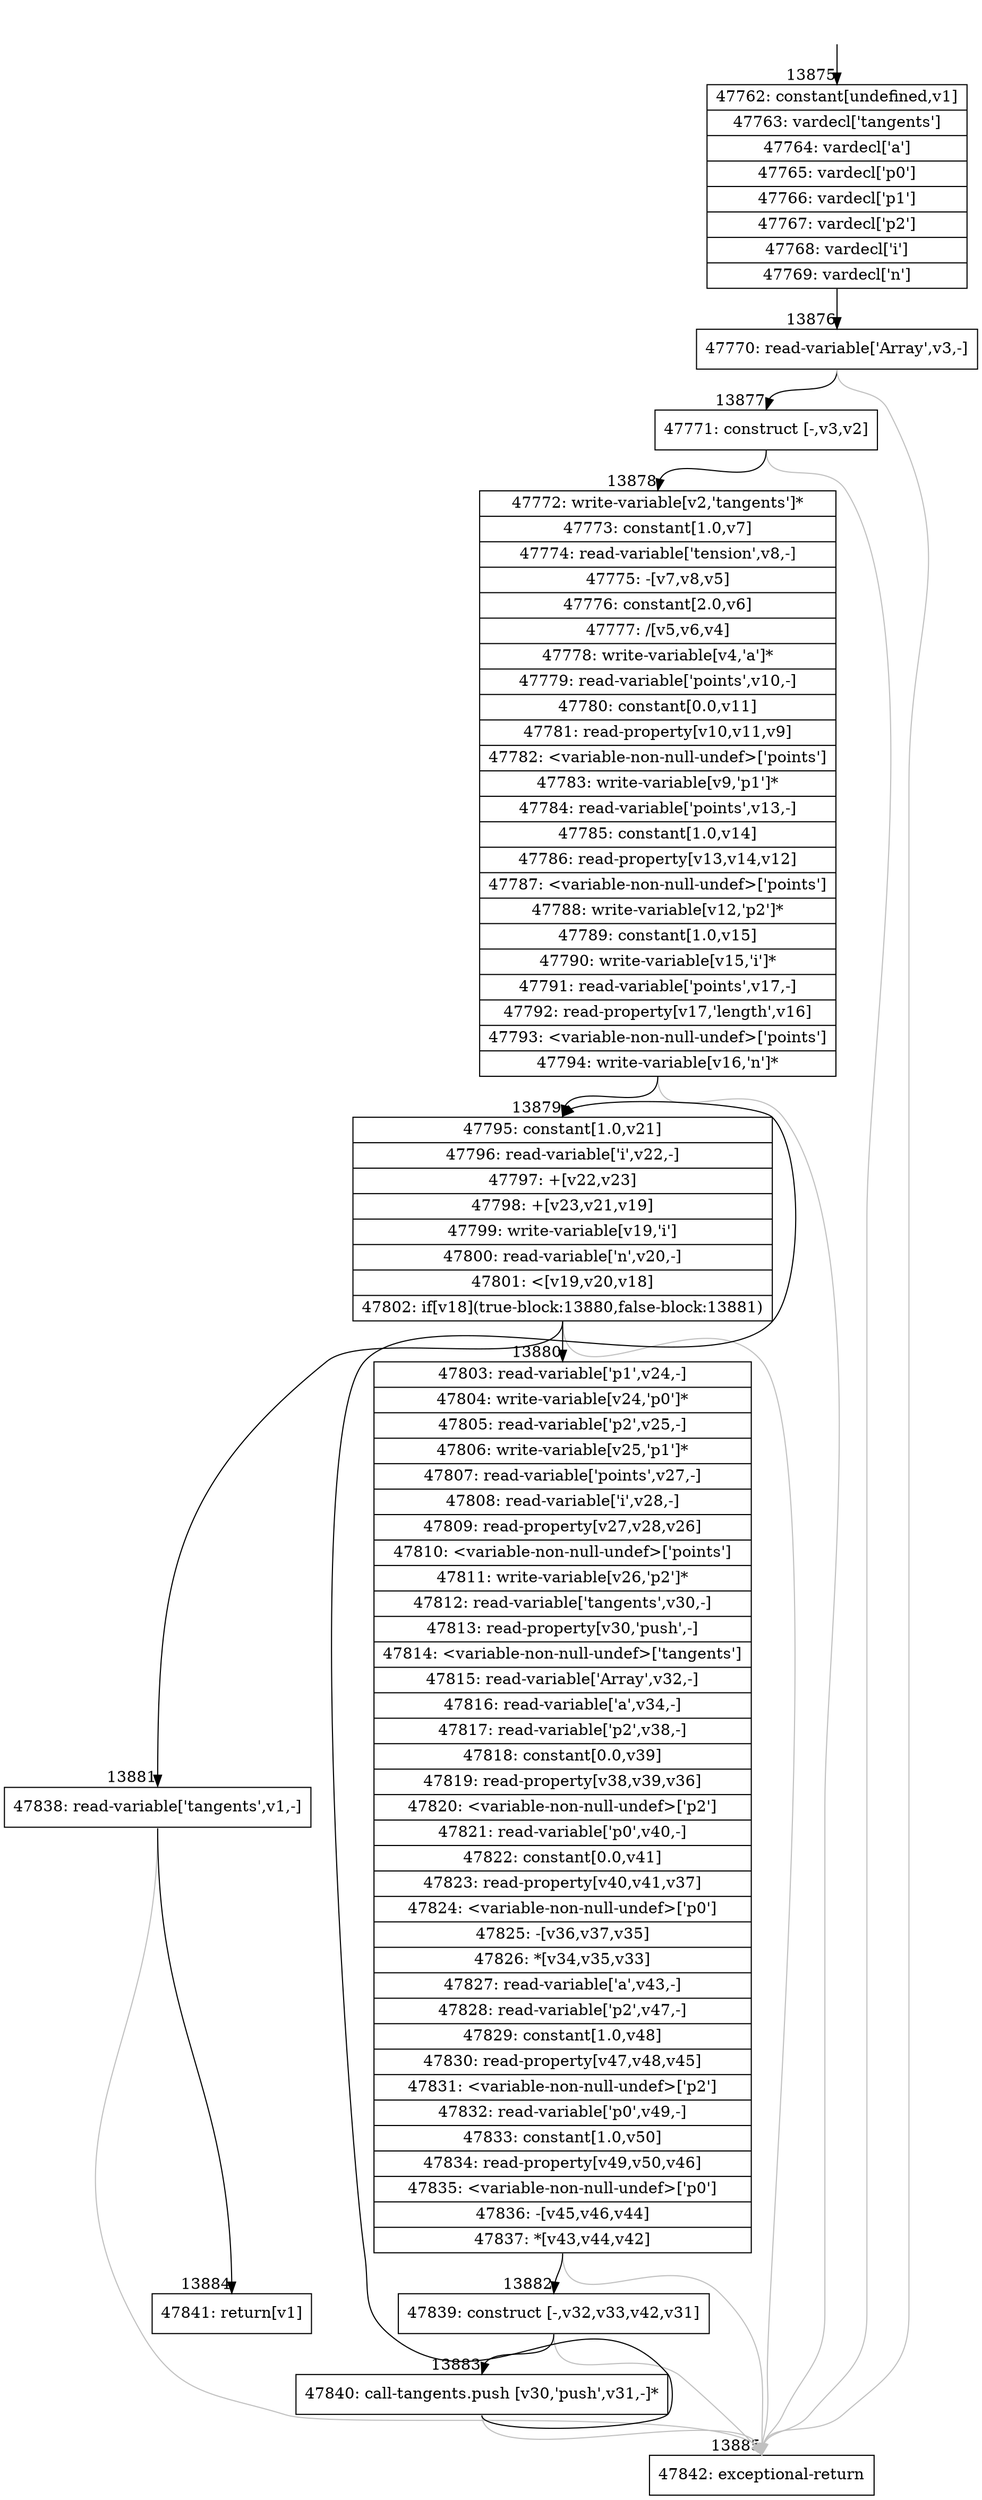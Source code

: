 digraph {
rankdir="TD"
BB_entry1287[shape=none,label=""];
BB_entry1287 -> BB13875 [tailport=s, headport=n, headlabel="    13875"]
BB13875 [shape=record label="{47762: constant[undefined,v1]|47763: vardecl['tangents']|47764: vardecl['a']|47765: vardecl['p0']|47766: vardecl['p1']|47767: vardecl['p2']|47768: vardecl['i']|47769: vardecl['n']}" ] 
BB13875 -> BB13876 [tailport=s, headport=n, headlabel="      13876"]
BB13876 [shape=record label="{47770: read-variable['Array',v3,-]}" ] 
BB13876 -> BB13877 [tailport=s, headport=n, headlabel="      13877"]
BB13876 -> BB13885 [tailport=s, headport=n, color=gray, headlabel="      13885"]
BB13877 [shape=record label="{47771: construct [-,v3,v2]}" ] 
BB13877 -> BB13878 [tailport=s, headport=n, headlabel="      13878"]
BB13877 -> BB13885 [tailport=s, headport=n, color=gray]
BB13878 [shape=record label="{47772: write-variable[v2,'tangents']*|47773: constant[1.0,v7]|47774: read-variable['tension',v8,-]|47775: -[v7,v8,v5]|47776: constant[2.0,v6]|47777: /[v5,v6,v4]|47778: write-variable[v4,'a']*|47779: read-variable['points',v10,-]|47780: constant[0.0,v11]|47781: read-property[v10,v11,v9]|47782: \<variable-non-null-undef\>['points']|47783: write-variable[v9,'p1']*|47784: read-variable['points',v13,-]|47785: constant[1.0,v14]|47786: read-property[v13,v14,v12]|47787: \<variable-non-null-undef\>['points']|47788: write-variable[v12,'p2']*|47789: constant[1.0,v15]|47790: write-variable[v15,'i']*|47791: read-variable['points',v17,-]|47792: read-property[v17,'length',v16]|47793: \<variable-non-null-undef\>['points']|47794: write-variable[v16,'n']*}" ] 
BB13878 -> BB13879 [tailport=s, headport=n, headlabel="      13879"]
BB13878 -> BB13885 [tailport=s, headport=n, color=gray]
BB13879 [shape=record label="{47795: constant[1.0,v21]|47796: read-variable['i',v22,-]|47797: +[v22,v23]|47798: +[v23,v21,v19]|47799: write-variable[v19,'i']|47800: read-variable['n',v20,-]|47801: \<[v19,v20,v18]|47802: if[v18](true-block:13880,false-block:13881)}" ] 
BB13879 -> BB13880 [tailport=s, headport=n, headlabel="      13880"]
BB13879 -> BB13881 [tailport=s, headport=n, headlabel="      13881"]
BB13879 -> BB13885 [tailport=s, headport=n, color=gray]
BB13880 [shape=record label="{47803: read-variable['p1',v24,-]|47804: write-variable[v24,'p0']*|47805: read-variable['p2',v25,-]|47806: write-variable[v25,'p1']*|47807: read-variable['points',v27,-]|47808: read-variable['i',v28,-]|47809: read-property[v27,v28,v26]|47810: \<variable-non-null-undef\>['points']|47811: write-variable[v26,'p2']*|47812: read-variable['tangents',v30,-]|47813: read-property[v30,'push',-]|47814: \<variable-non-null-undef\>['tangents']|47815: read-variable['Array',v32,-]|47816: read-variable['a',v34,-]|47817: read-variable['p2',v38,-]|47818: constant[0.0,v39]|47819: read-property[v38,v39,v36]|47820: \<variable-non-null-undef\>['p2']|47821: read-variable['p0',v40,-]|47822: constant[0.0,v41]|47823: read-property[v40,v41,v37]|47824: \<variable-non-null-undef\>['p0']|47825: -[v36,v37,v35]|47826: *[v34,v35,v33]|47827: read-variable['a',v43,-]|47828: read-variable['p2',v47,-]|47829: constant[1.0,v48]|47830: read-property[v47,v48,v45]|47831: \<variable-non-null-undef\>['p2']|47832: read-variable['p0',v49,-]|47833: constant[1.0,v50]|47834: read-property[v49,v50,v46]|47835: \<variable-non-null-undef\>['p0']|47836: -[v45,v46,v44]|47837: *[v43,v44,v42]}" ] 
BB13880 -> BB13882 [tailport=s, headport=n, headlabel="      13882"]
BB13880 -> BB13885 [tailport=s, headport=n, color=gray]
BB13881 [shape=record label="{47838: read-variable['tangents',v1,-]}" ] 
BB13881 -> BB13884 [tailport=s, headport=n, headlabel="      13884"]
BB13881 -> BB13885 [tailport=s, headport=n, color=gray]
BB13882 [shape=record label="{47839: construct [-,v32,v33,v42,v31]}" ] 
BB13882 -> BB13883 [tailport=s, headport=n, headlabel="      13883"]
BB13882 -> BB13885 [tailport=s, headport=n, color=gray]
BB13883 [shape=record label="{47840: call-tangents.push [v30,'push',v31,-]*}" ] 
BB13883 -> BB13879 [tailport=s, headport=n]
BB13883 -> BB13885 [tailport=s, headport=n, color=gray]
BB13884 [shape=record label="{47841: return[v1]}" ] 
BB13885 [shape=record label="{47842: exceptional-return}" ] 
//#$~ 8219
}
